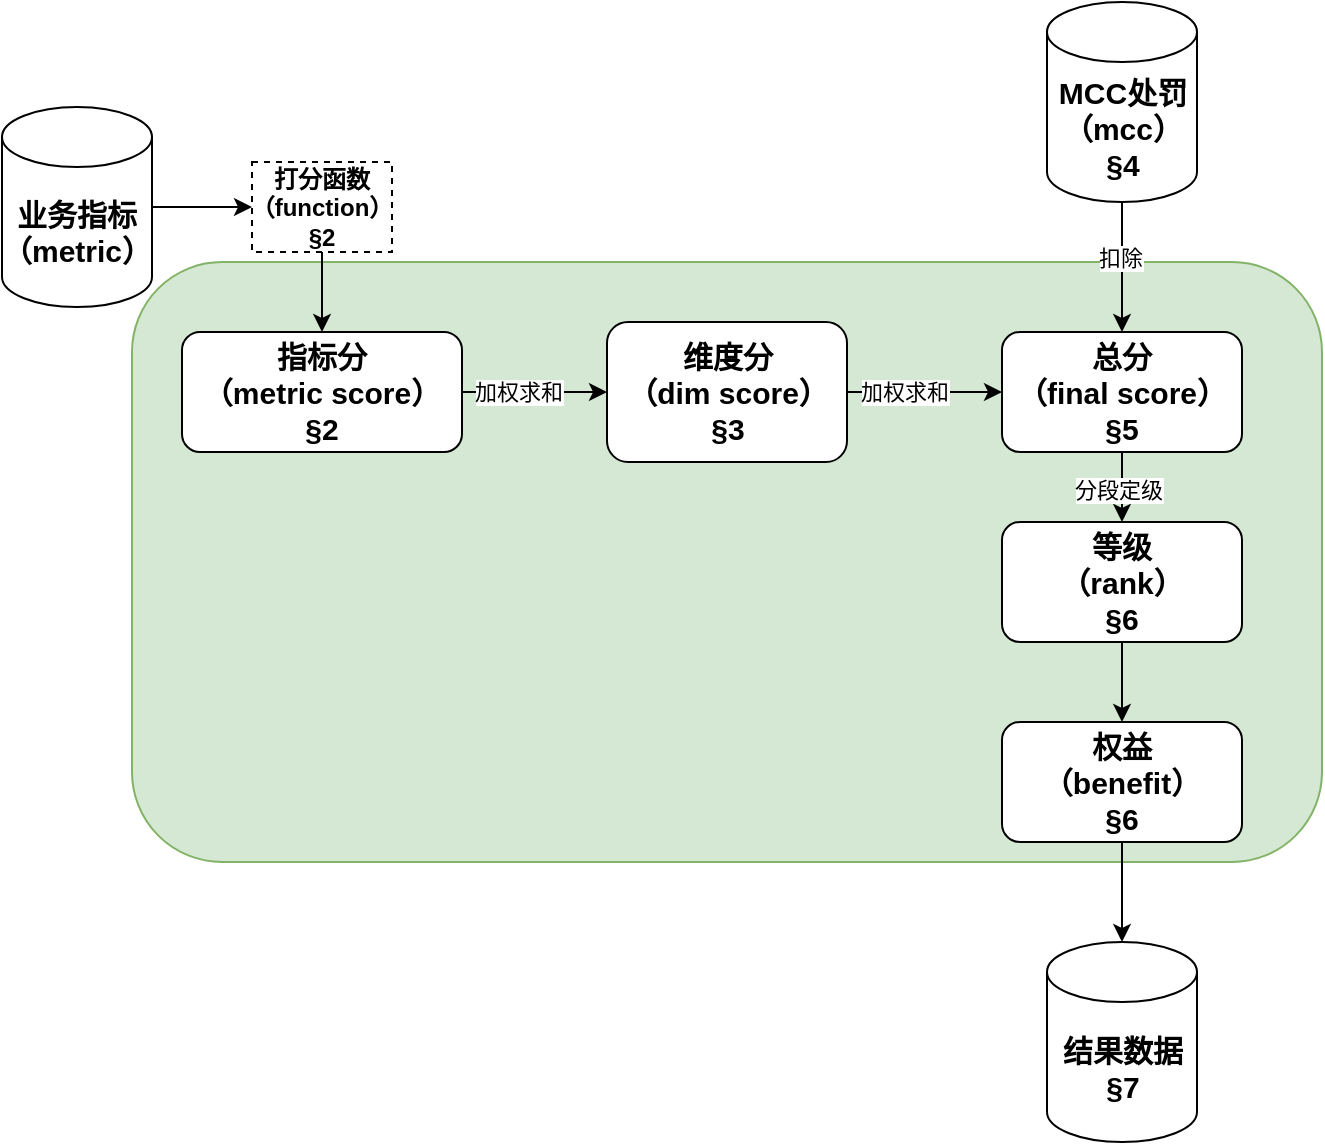 <mxfile version="23.1.5" type="github">
  <diagram name="Page-1" id="lUy-RcybWnonIY5IhTIt">
    <mxGraphModel dx="1194" dy="756" grid="1" gridSize="10" guides="1" tooltips="1" connect="1" arrows="1" fold="1" page="1" pageScale="1" pageWidth="850" pageHeight="1100" math="0" shadow="0">
      <root>
        <mxCell id="0" />
        <mxCell id="1" parent="0" />
        <mxCell id="YhcIo-saEXxVYmsAiwPr-29" value="" style="rounded=1;whiteSpace=wrap;html=1;fillColor=#d5e8d4;strokeColor=#82b366;fillStyle=auto;gradientColor=none;" vertex="1" parent="1">
          <mxGeometry x="155" y="210" width="595" height="300" as="geometry" />
        </mxCell>
        <mxCell id="YhcIo-saEXxVYmsAiwPr-24" style="edgeStyle=orthogonalEdgeStyle;rounded=0;orthogonalLoop=1;jettySize=auto;html=1;entryX=0;entryY=0.5;entryDx=0;entryDy=0;" edge="1" parent="1" source="YhcIo-saEXxVYmsAiwPr-1" target="YhcIo-saEXxVYmsAiwPr-9">
          <mxGeometry relative="1" as="geometry" />
        </mxCell>
        <mxCell id="YhcIo-saEXxVYmsAiwPr-1" value="&lt;font style=&quot;font-size: 15px;&quot;&gt;&lt;b&gt;业务指标&lt;br&gt;（metric）&lt;/b&gt;&lt;br&gt;&lt;/font&gt;" style="shape=cylinder3;whiteSpace=wrap;html=1;boundedLbl=1;backgroundOutline=1;size=15;" vertex="1" parent="1">
          <mxGeometry x="90" y="132.5" width="75" height="100" as="geometry" />
        </mxCell>
        <mxCell id="YhcIo-saEXxVYmsAiwPr-12" style="edgeStyle=orthogonalEdgeStyle;rounded=0;orthogonalLoop=1;jettySize=auto;html=1;entryX=0;entryY=0.5;entryDx=0;entryDy=0;" edge="1" parent="1" source="YhcIo-saEXxVYmsAiwPr-2" target="YhcIo-saEXxVYmsAiwPr-3">
          <mxGeometry relative="1" as="geometry" />
        </mxCell>
        <mxCell id="YhcIo-saEXxVYmsAiwPr-13" value="加权求和" style="edgeLabel;html=1;align=center;verticalAlign=middle;resizable=0;points=[];" vertex="1" connectable="0" parent="YhcIo-saEXxVYmsAiwPr-12">
          <mxGeometry x="-0.244" y="-1" relative="1" as="geometry">
            <mxPoint y="-1" as="offset" />
          </mxGeometry>
        </mxCell>
        <mxCell id="YhcIo-saEXxVYmsAiwPr-2" value="&lt;font style=&quot;font-size: 15px;&quot;&gt;&lt;b&gt;指标分&lt;br style=&quot;border-color: var(--border-color);&quot;&gt;（metric score）&lt;br&gt;§2&lt;br&gt;&lt;/b&gt;&lt;/font&gt;" style="rounded=1;whiteSpace=wrap;html=1;" vertex="1" parent="1">
          <mxGeometry x="180" y="245" width="140" height="60" as="geometry" />
        </mxCell>
        <mxCell id="YhcIo-saEXxVYmsAiwPr-14" style="edgeStyle=orthogonalEdgeStyle;rounded=0;orthogonalLoop=1;jettySize=auto;html=1;entryX=0;entryY=0.5;entryDx=0;entryDy=0;" edge="1" parent="1" source="YhcIo-saEXxVYmsAiwPr-3" target="YhcIo-saEXxVYmsAiwPr-4">
          <mxGeometry relative="1" as="geometry" />
        </mxCell>
        <mxCell id="YhcIo-saEXxVYmsAiwPr-15" value="加权求和" style="edgeLabel;html=1;align=center;verticalAlign=middle;resizable=0;points=[];" vertex="1" connectable="0" parent="YhcIo-saEXxVYmsAiwPr-14">
          <mxGeometry x="0.05" y="2" relative="1" as="geometry">
            <mxPoint x="-12" y="2" as="offset" />
          </mxGeometry>
        </mxCell>
        <mxCell id="YhcIo-saEXxVYmsAiwPr-3" value="&lt;font style=&quot;font-size: 15px;&quot;&gt;&lt;b&gt;维度分&lt;br style=&quot;border-color: var(--border-color);&quot;&gt;（dim score）&lt;br&gt;&lt;/b&gt;&lt;b style=&quot;border-color: var(--border-color);&quot;&gt;§3&lt;/b&gt;&lt;b&gt;&lt;br&gt;&lt;/b&gt;&lt;/font&gt;" style="rounded=1;whiteSpace=wrap;html=1;" vertex="1" parent="1">
          <mxGeometry x="392.5" y="240" width="120" height="70" as="geometry" />
        </mxCell>
        <mxCell id="YhcIo-saEXxVYmsAiwPr-18" style="edgeStyle=orthogonalEdgeStyle;rounded=0;orthogonalLoop=1;jettySize=auto;html=1;entryX=0.5;entryY=0;entryDx=0;entryDy=0;" edge="1" parent="1" source="YhcIo-saEXxVYmsAiwPr-4" target="YhcIo-saEXxVYmsAiwPr-5">
          <mxGeometry relative="1" as="geometry" />
        </mxCell>
        <mxCell id="YhcIo-saEXxVYmsAiwPr-19" value="分段定级" style="edgeLabel;html=1;align=center;verticalAlign=middle;resizable=0;points=[];" vertex="1" connectable="0" parent="YhcIo-saEXxVYmsAiwPr-18">
          <mxGeometry x="-0.05" y="2" relative="1" as="geometry">
            <mxPoint as="offset" />
          </mxGeometry>
        </mxCell>
        <mxCell id="YhcIo-saEXxVYmsAiwPr-4" value="&lt;font style=&quot;font-size: 15px;&quot;&gt;&lt;b&gt;总分&lt;br style=&quot;border-color: var(--border-color);&quot;&gt;（final score）&lt;br&gt;&lt;/b&gt;&lt;b style=&quot;border-color: var(--border-color);&quot;&gt;§5&lt;/b&gt;&lt;b&gt;&lt;br&gt;&lt;/b&gt;&lt;/font&gt;" style="rounded=1;whiteSpace=wrap;html=1;" vertex="1" parent="1">
          <mxGeometry x="590" y="245" width="120" height="60" as="geometry" />
        </mxCell>
        <mxCell id="YhcIo-saEXxVYmsAiwPr-31" style="edgeStyle=orthogonalEdgeStyle;rounded=0;orthogonalLoop=1;jettySize=auto;html=1;entryX=0.5;entryY=0;entryDx=0;entryDy=0;" edge="1" parent="1" source="YhcIo-saEXxVYmsAiwPr-5" target="YhcIo-saEXxVYmsAiwPr-6">
          <mxGeometry relative="1" as="geometry" />
        </mxCell>
        <mxCell id="YhcIo-saEXxVYmsAiwPr-5" value="&lt;font style=&quot;font-size: 15px;&quot;&gt;&lt;b&gt;等级&lt;br style=&quot;border-color: var(--border-color);&quot;&gt;（rank）&lt;br&gt;&lt;/b&gt;&lt;b style=&quot;border-color: var(--border-color);&quot;&gt;§6&lt;/b&gt;&lt;b&gt;&lt;br&gt;&lt;/b&gt;&lt;/font&gt;" style="rounded=1;whiteSpace=wrap;html=1;" vertex="1" parent="1">
          <mxGeometry x="590" y="340" width="120" height="60" as="geometry" />
        </mxCell>
        <mxCell id="YhcIo-saEXxVYmsAiwPr-6" value="&lt;font style=&quot;font-size: 15px;&quot;&gt;&lt;b&gt;权益&lt;br style=&quot;border-color: var(--border-color);&quot;&gt;（benefit）&lt;br&gt;&lt;/b&gt;&lt;b style=&quot;border-color: var(--border-color);&quot;&gt;§6&lt;/b&gt;&lt;b&gt;&lt;br&gt;&lt;/b&gt;&lt;/font&gt;" style="rounded=1;whiteSpace=wrap;html=1;" vertex="1" parent="1">
          <mxGeometry x="590" y="440" width="120" height="60" as="geometry" />
        </mxCell>
        <mxCell id="YhcIo-saEXxVYmsAiwPr-25" style="edgeStyle=orthogonalEdgeStyle;rounded=0;orthogonalLoop=1;jettySize=auto;html=1;entryX=0.5;entryY=0;entryDx=0;entryDy=0;" edge="1" parent="1" source="YhcIo-saEXxVYmsAiwPr-9" target="YhcIo-saEXxVYmsAiwPr-2">
          <mxGeometry relative="1" as="geometry" />
        </mxCell>
        <mxCell id="YhcIo-saEXxVYmsAiwPr-9" value="&lt;b&gt;打分函数&lt;br&gt;（function）&lt;br&gt;§2&lt;br&gt;&lt;/b&gt;" style="rounded=0;whiteSpace=wrap;html=1;dashed=1;" vertex="1" parent="1">
          <mxGeometry x="215" y="160" width="70" height="45" as="geometry" />
        </mxCell>
        <mxCell id="YhcIo-saEXxVYmsAiwPr-26" style="edgeStyle=orthogonalEdgeStyle;rounded=0;orthogonalLoop=1;jettySize=auto;html=1;entryX=0.5;entryY=0;entryDx=0;entryDy=0;" edge="1" parent="1" source="YhcIo-saEXxVYmsAiwPr-21" target="YhcIo-saEXxVYmsAiwPr-4">
          <mxGeometry relative="1" as="geometry" />
        </mxCell>
        <mxCell id="YhcIo-saEXxVYmsAiwPr-28" value="扣除" style="edgeLabel;html=1;align=center;verticalAlign=middle;resizable=0;points=[];" vertex="1" connectable="0" parent="YhcIo-saEXxVYmsAiwPr-26">
          <mxGeometry x="-0.133" y="-1" relative="1" as="geometry">
            <mxPoint as="offset" />
          </mxGeometry>
        </mxCell>
        <mxCell id="YhcIo-saEXxVYmsAiwPr-21" value="&lt;font style=&quot;font-size: 15px;&quot;&gt;&lt;b&gt;MCC处罚&lt;br&gt;（mcc）&lt;br&gt;&lt;/b&gt;&lt;b style=&quot;border-color: var(--border-color);&quot;&gt;§4&lt;/b&gt;&lt;br&gt;&lt;/font&gt;" style="shape=cylinder3;whiteSpace=wrap;html=1;boundedLbl=1;backgroundOutline=1;size=15;" vertex="1" parent="1">
          <mxGeometry x="612.5" y="80" width="75" height="100" as="geometry" />
        </mxCell>
        <mxCell id="YhcIo-saEXxVYmsAiwPr-30" value="&lt;font style=&quot;font-size: 15px;&quot;&gt;&lt;b&gt;结果数据&lt;br&gt;&lt;/b&gt;&lt;b style=&quot;border-color: var(--border-color);&quot;&gt;§7&lt;/b&gt;&lt;br&gt;&lt;/font&gt;" style="shape=cylinder3;whiteSpace=wrap;html=1;boundedLbl=1;backgroundOutline=1;size=15;" vertex="1" parent="1">
          <mxGeometry x="612.5" y="550" width="75" height="100" as="geometry" />
        </mxCell>
        <mxCell id="YhcIo-saEXxVYmsAiwPr-32" style="edgeStyle=orthogonalEdgeStyle;rounded=0;orthogonalLoop=1;jettySize=auto;html=1;entryX=0.5;entryY=0;entryDx=0;entryDy=0;entryPerimeter=0;" edge="1" parent="1" source="YhcIo-saEXxVYmsAiwPr-6" target="YhcIo-saEXxVYmsAiwPr-30">
          <mxGeometry relative="1" as="geometry" />
        </mxCell>
      </root>
    </mxGraphModel>
  </diagram>
</mxfile>
